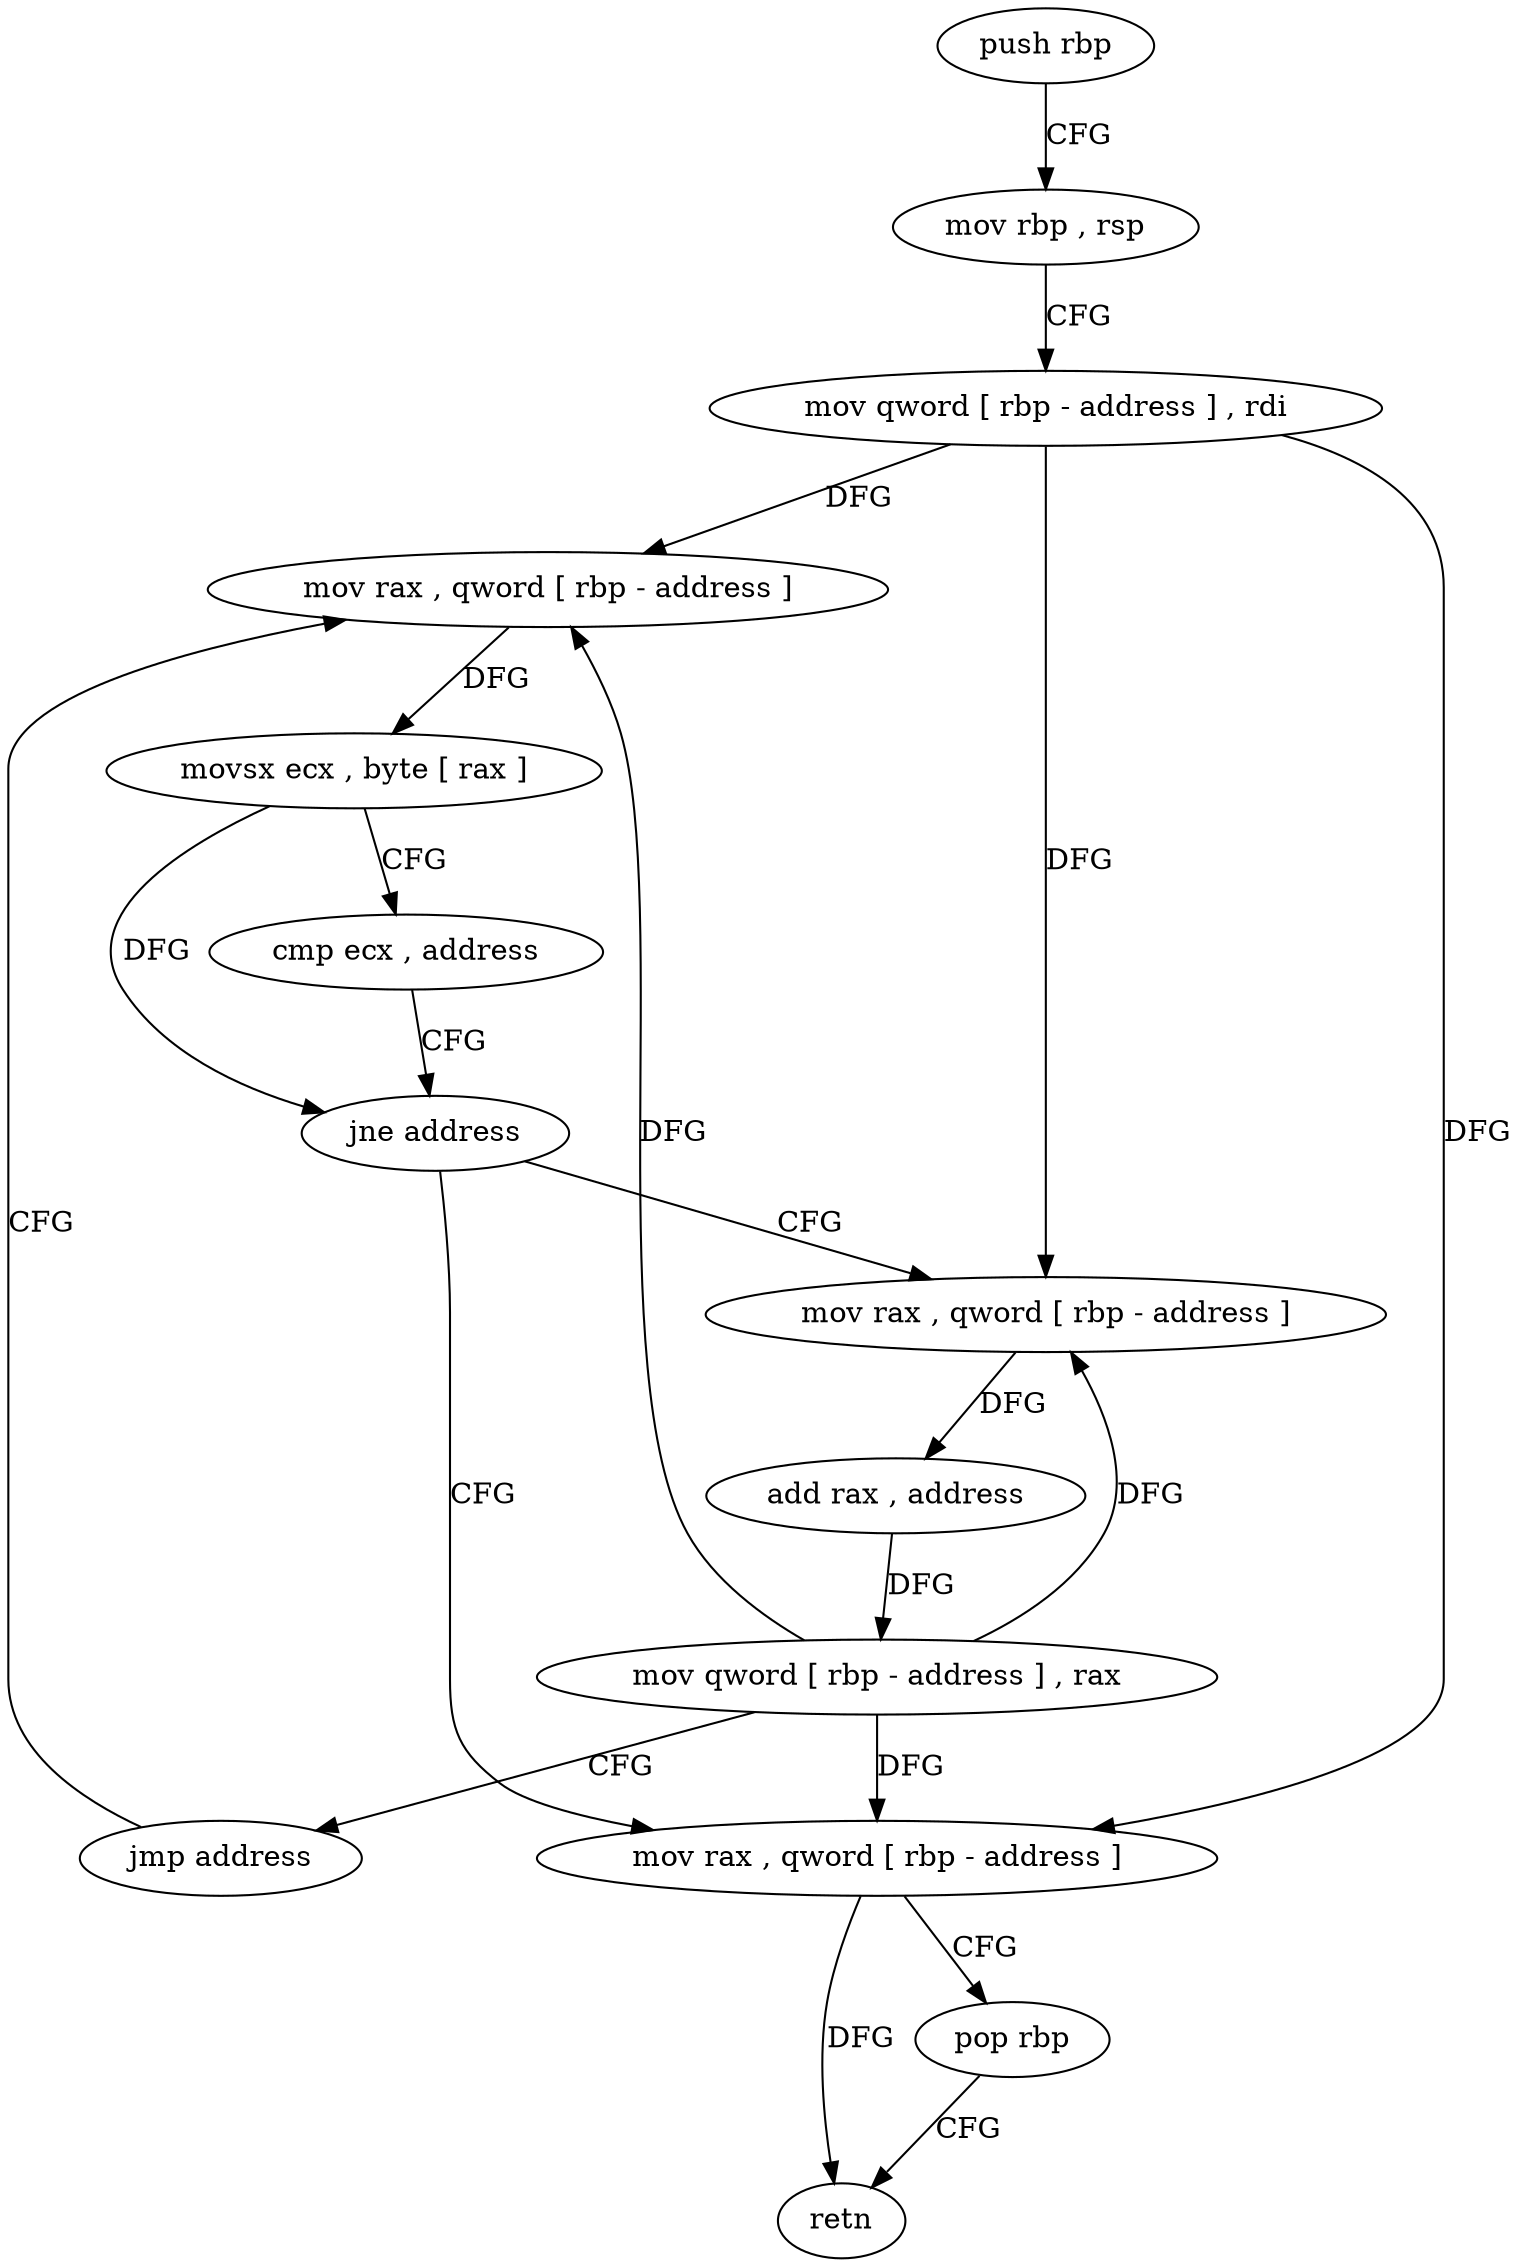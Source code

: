digraph "func" {
"4203168" [label = "push rbp" ]
"4203169" [label = "mov rbp , rsp" ]
"4203172" [label = "mov qword [ rbp - address ] , rdi" ]
"4203176" [label = "mov rax , qword [ rbp - address ]" ]
"4203211" [label = "mov rax , qword [ rbp - address ]" ]
"4203215" [label = "pop rbp" ]
"4203216" [label = "retn" ]
"4203192" [label = "mov rax , qword [ rbp - address ]" ]
"4203196" [label = "add rax , address" ]
"4203202" [label = "mov qword [ rbp - address ] , rax" ]
"4203206" [label = "jmp address" ]
"4203180" [label = "movsx ecx , byte [ rax ]" ]
"4203183" [label = "cmp ecx , address" ]
"4203186" [label = "jne address" ]
"4203168" -> "4203169" [ label = "CFG" ]
"4203169" -> "4203172" [ label = "CFG" ]
"4203172" -> "4203176" [ label = "DFG" ]
"4203172" -> "4203211" [ label = "DFG" ]
"4203172" -> "4203192" [ label = "DFG" ]
"4203176" -> "4203180" [ label = "DFG" ]
"4203211" -> "4203215" [ label = "CFG" ]
"4203211" -> "4203216" [ label = "DFG" ]
"4203215" -> "4203216" [ label = "CFG" ]
"4203192" -> "4203196" [ label = "DFG" ]
"4203196" -> "4203202" [ label = "DFG" ]
"4203202" -> "4203206" [ label = "CFG" ]
"4203202" -> "4203176" [ label = "DFG" ]
"4203202" -> "4203211" [ label = "DFG" ]
"4203202" -> "4203192" [ label = "DFG" ]
"4203206" -> "4203176" [ label = "CFG" ]
"4203180" -> "4203183" [ label = "CFG" ]
"4203180" -> "4203186" [ label = "DFG" ]
"4203183" -> "4203186" [ label = "CFG" ]
"4203186" -> "4203211" [ label = "CFG" ]
"4203186" -> "4203192" [ label = "CFG" ]
}
